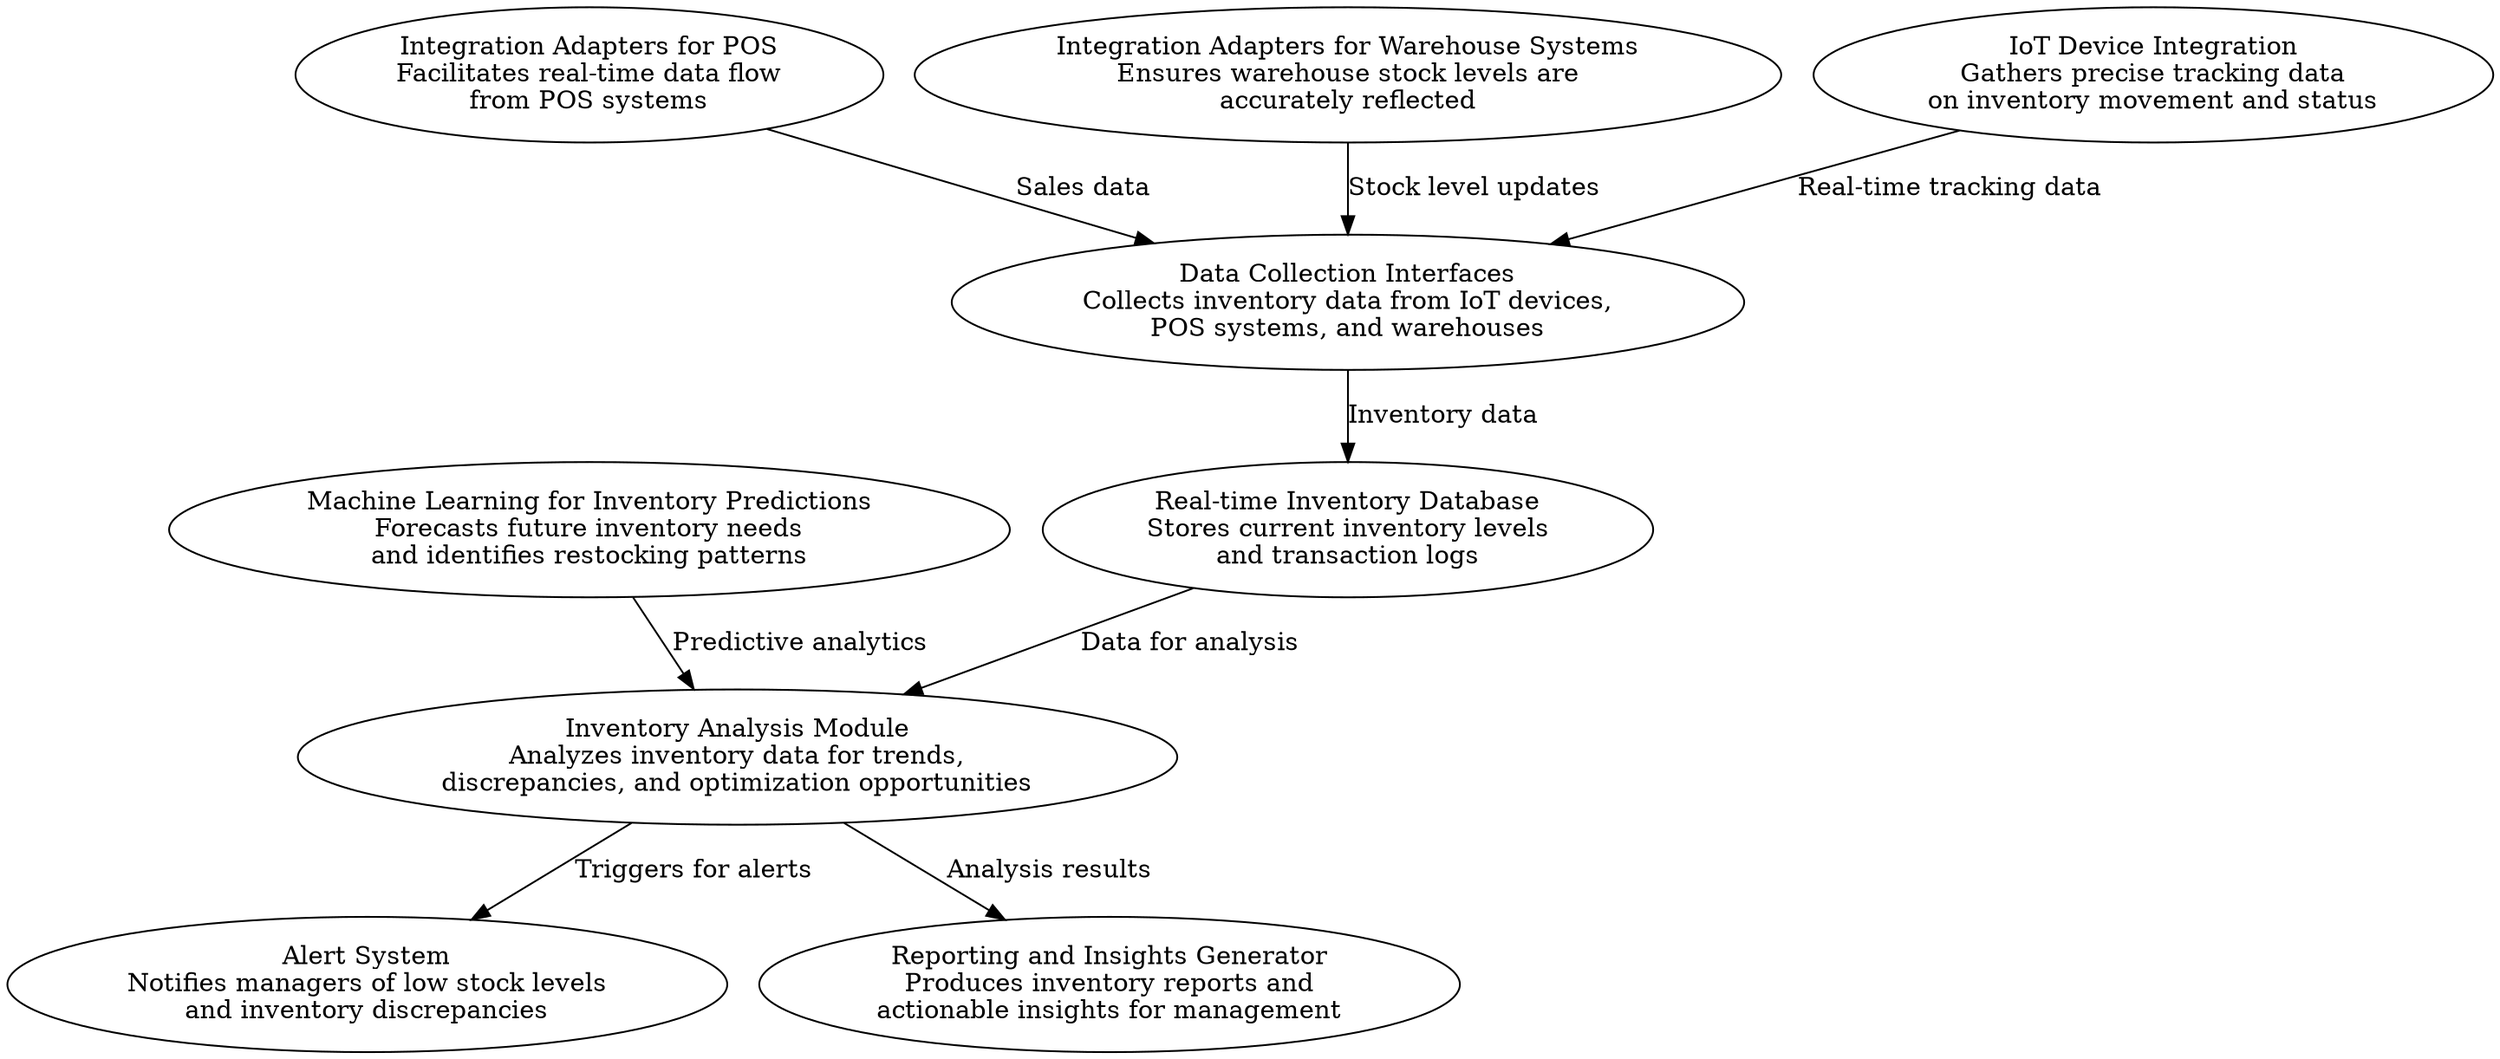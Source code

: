 digraph InventoryTrackingEngine {


    DataCollectionInterfaces [label="Data Collection Interfaces\nCollects inventory data from IoT devices,\nPOS systems, and warehouses"];
    RealTimeInventoryDatabase [label="Real-time Inventory Database\nStores current inventory levels\nand transaction logs"];
    InventoryAnalysisModule [label="Inventory Analysis Module\nAnalyzes inventory data for trends,\ndiscrepancies, and optimization opportunities"];
    AlertSystem [label="Alert System\nNotifies managers of low stock levels\nand inventory discrepancies"];
    IntegrationAdaptersPOS [label="Integration Adapters for POS\nFacilitates real-time data flow\nfrom POS systems"];
    IntegrationAdaptersWarehouse [label="Integration Adapters for Warehouse Systems\nEnsures warehouse stock levels are\naccurately reflected"];
    ReportingInsightsGenerator [label="Reporting and Insights Generator\nProduces inventory reports and\nactionable insights for management"];
    IoTDeviceIntegration [label="IoT Device Integration\nGathers precise tracking data\non inventory movement and status"];
    MachineLearningPredictions [label="Machine Learning for Inventory Predictions\nForecasts future inventory needs\nand identifies restocking patterns"];

    DataCollectionInterfaces -> RealTimeInventoryDatabase [label="Inventory data"];
    RealTimeInventoryDatabase -> InventoryAnalysisModule [label="Data for analysis"];
    InventoryAnalysisModule -> AlertSystem [label="Triggers for alerts"];
    IntegrationAdaptersPOS -> DataCollectionInterfaces [label="Sales data"];
    IntegrationAdaptersWarehouse -> DataCollectionInterfaces [label="Stock level updates"];
    InventoryAnalysisModule -> ReportingInsightsGenerator [label="Analysis results"];
    IoTDeviceIntegration -> DataCollectionInterfaces [label="Real-time tracking data"];
    MachineLearningPredictions -> InventoryAnalysisModule [label="Predictive analytics"];

    // Styling
    edge [color=blue];
    node [style=filled, color=lightgrey];
}

